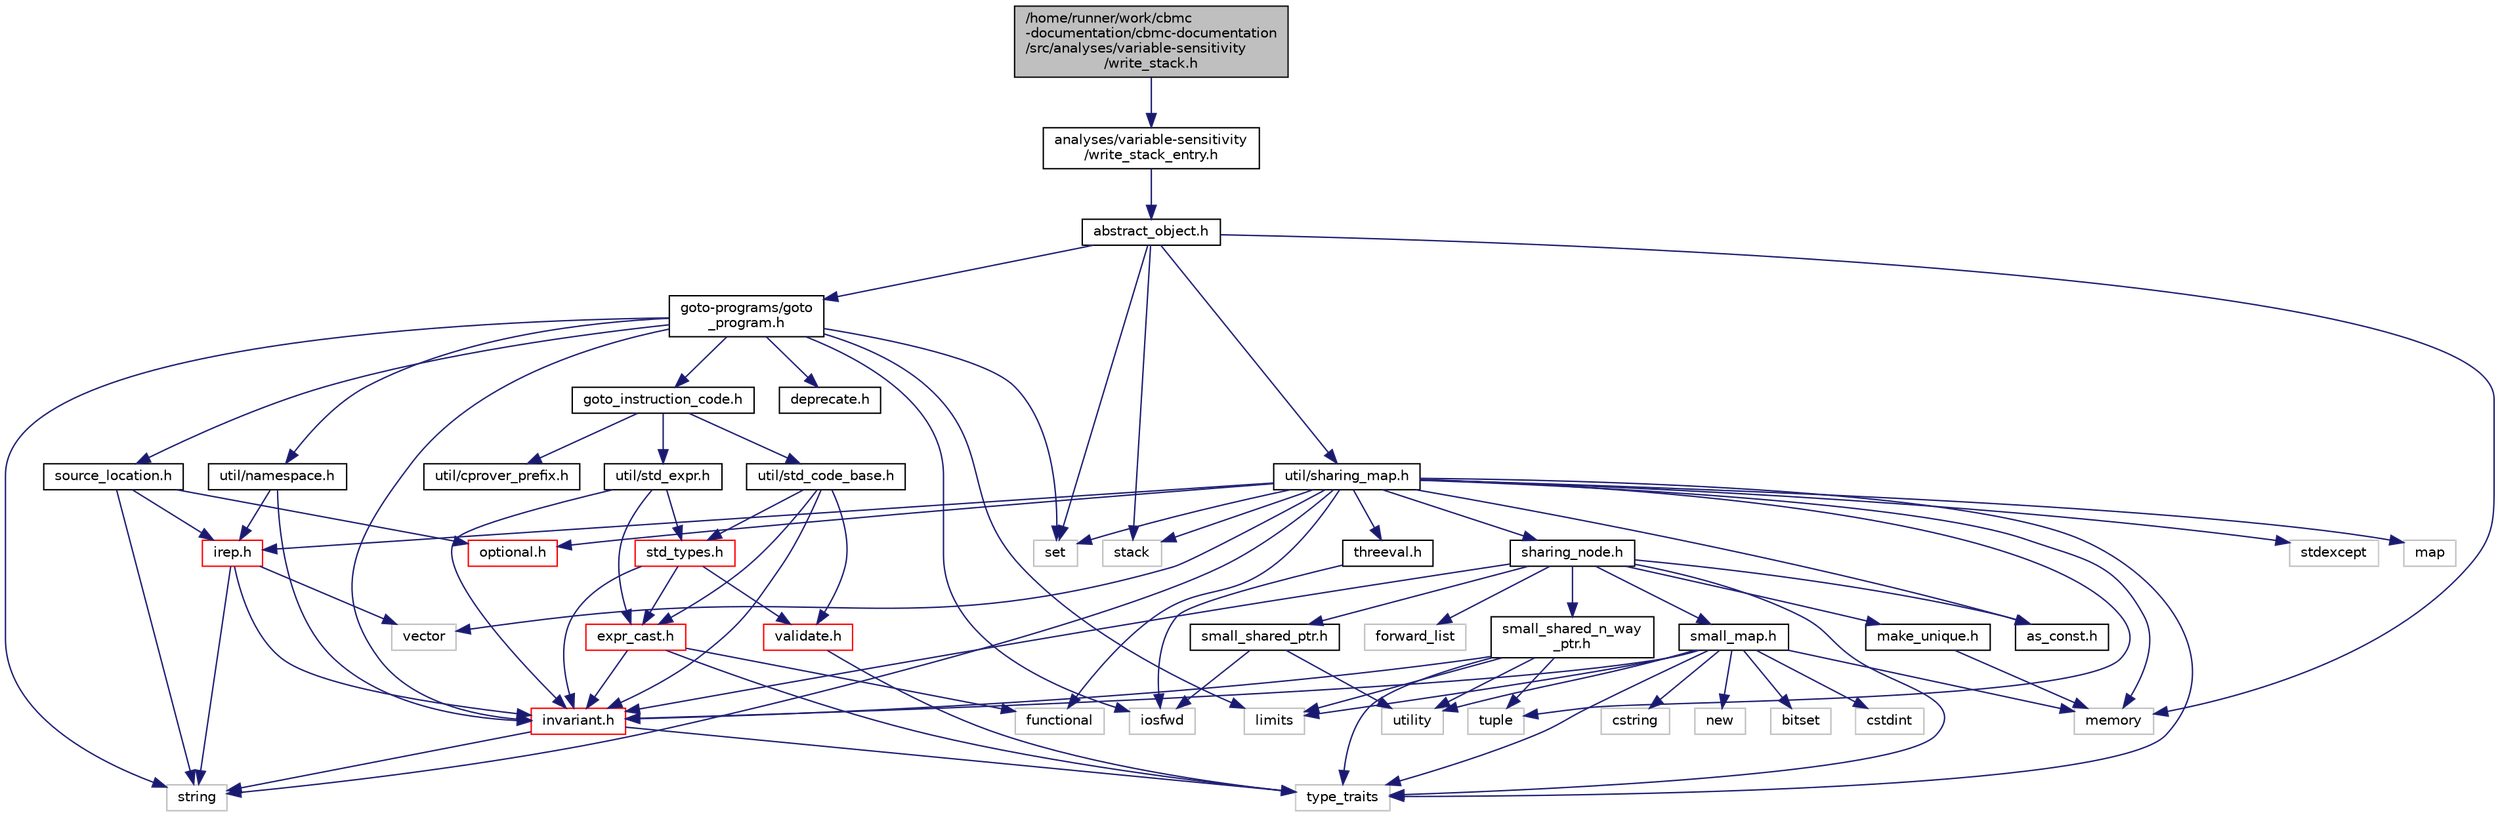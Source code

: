 digraph "/home/runner/work/cbmc-documentation/cbmc-documentation/src/analyses/variable-sensitivity/write_stack.h"
{
 // LATEX_PDF_SIZE
  bgcolor="transparent";
  edge [fontname="Helvetica",fontsize="10",labelfontname="Helvetica",labelfontsize="10"];
  node [fontname="Helvetica",fontsize="10",shape=record];
  Node1 [label="/home/runner/work/cbmc\l-documentation/cbmc-documentation\l/src/analyses/variable-sensitivity\l/write_stack.h",height=0.2,width=0.4,color="black", fillcolor="grey75", style="filled", fontcolor="black",tooltip=" "];
  Node1 -> Node2 [color="midnightblue",fontsize="10",style="solid",fontname="Helvetica"];
  Node2 [label="analyses/variable-sensitivity\l/write_stack_entry.h",height=0.2,width=0.4,color="black",URL="$write__stack__entry_8h.html",tooltip=" "];
  Node2 -> Node3 [color="midnightblue",fontsize="10",style="solid",fontname="Helvetica"];
  Node3 [label="abstract_object.h",height=0.2,width=0.4,color="black",URL="$abstract__object_8h.html",tooltip=" "];
  Node3 -> Node4 [color="midnightblue",fontsize="10",style="solid",fontname="Helvetica"];
  Node4 [label="memory",height=0.2,width=0.4,color="grey75",tooltip=" "];
  Node3 -> Node5 [color="midnightblue",fontsize="10",style="solid",fontname="Helvetica"];
  Node5 [label="set",height=0.2,width=0.4,color="grey75",tooltip=" "];
  Node3 -> Node6 [color="midnightblue",fontsize="10",style="solid",fontname="Helvetica"];
  Node6 [label="stack",height=0.2,width=0.4,color="grey75",tooltip=" "];
  Node3 -> Node7 [color="midnightblue",fontsize="10",style="solid",fontname="Helvetica"];
  Node7 [label="goto-programs/goto\l_program.h",height=0.2,width=0.4,color="black",URL="$goto__program_8h.html",tooltip=" "];
  Node7 -> Node8 [color="midnightblue",fontsize="10",style="solid",fontname="Helvetica"];
  Node8 [label="goto_instruction_code.h",height=0.2,width=0.4,color="black",URL="$goto__instruction__code_8h.html",tooltip=" "];
  Node8 -> Node9 [color="midnightblue",fontsize="10",style="solid",fontname="Helvetica"];
  Node9 [label="util/cprover_prefix.h",height=0.2,width=0.4,color="black",URL="$cprover__prefix_8h.html",tooltip=" "];
  Node8 -> Node10 [color="midnightblue",fontsize="10",style="solid",fontname="Helvetica"];
  Node10 [label="util/std_code_base.h",height=0.2,width=0.4,color="black",URL="$std__code__base_8h.html",tooltip=" "];
  Node10 -> Node11 [color="midnightblue",fontsize="10",style="solid",fontname="Helvetica"];
  Node11 [label="expr_cast.h",height=0.2,width=0.4,color="red",URL="$expr__cast_8h.html",tooltip="Templated functions to cast to specific exprt-derived classes."];
  Node11 -> Node13 [color="midnightblue",fontsize="10",style="solid",fontname="Helvetica"];
  Node13 [label="type_traits",height=0.2,width=0.4,color="grey75",tooltip=" "];
  Node11 -> Node14 [color="midnightblue",fontsize="10",style="solid",fontname="Helvetica"];
  Node14 [label="functional",height=0.2,width=0.4,color="grey75",tooltip=" "];
  Node11 -> Node15 [color="midnightblue",fontsize="10",style="solid",fontname="Helvetica"];
  Node15 [label="invariant.h",height=0.2,width=0.4,color="red",URL="$src_2util_2invariant_8h.html",tooltip=" "];
  Node15 -> Node18 [color="midnightblue",fontsize="10",style="solid",fontname="Helvetica"];
  Node18 [label="string",height=0.2,width=0.4,color="grey75",tooltip=" "];
  Node15 -> Node13 [color="midnightblue",fontsize="10",style="solid",fontname="Helvetica"];
  Node10 -> Node15 [color="midnightblue",fontsize="10",style="solid",fontname="Helvetica"];
  Node10 -> Node48 [color="midnightblue",fontsize="10",style="solid",fontname="Helvetica"];
  Node48 [label="std_types.h",height=0.2,width=0.4,color="red",URL="$std__types_8h.html",tooltip=" "];
  Node48 -> Node11 [color="midnightblue",fontsize="10",style="solid",fontname="Helvetica"];
  Node48 -> Node15 [color="midnightblue",fontsize="10",style="solid",fontname="Helvetica"];
  Node48 -> Node43 [color="midnightblue",fontsize="10",style="solid",fontname="Helvetica"];
  Node43 [label="validate.h",height=0.2,width=0.4,color="red",URL="$validate_8h.html",tooltip=" "];
  Node43 -> Node13 [color="midnightblue",fontsize="10",style="solid",fontname="Helvetica"];
  Node10 -> Node43 [color="midnightblue",fontsize="10",style="solid",fontname="Helvetica"];
  Node8 -> Node51 [color="midnightblue",fontsize="10",style="solid",fontname="Helvetica"];
  Node51 [label="util/std_expr.h",height=0.2,width=0.4,color="black",URL="$std__expr_8h.html",tooltip=" "];
  Node51 -> Node11 [color="midnightblue",fontsize="10",style="solid",fontname="Helvetica"];
  Node51 -> Node15 [color="midnightblue",fontsize="10",style="solid",fontname="Helvetica"];
  Node51 -> Node48 [color="midnightblue",fontsize="10",style="solid",fontname="Helvetica"];
  Node7 -> Node28 [color="midnightblue",fontsize="10",style="solid",fontname="Helvetica"];
  Node28 [label="iosfwd",height=0.2,width=0.4,color="grey75",tooltip=" "];
  Node7 -> Node5 [color="midnightblue",fontsize="10",style="solid",fontname="Helvetica"];
  Node7 -> Node52 [color="midnightblue",fontsize="10",style="solid",fontname="Helvetica"];
  Node52 [label="limits",height=0.2,width=0.4,color="grey75",tooltip=" "];
  Node7 -> Node18 [color="midnightblue",fontsize="10",style="solid",fontname="Helvetica"];
  Node7 -> Node21 [color="midnightblue",fontsize="10",style="solid",fontname="Helvetica"];
  Node21 [label="deprecate.h",height=0.2,width=0.4,color="black",URL="$deprecate_8h.html",tooltip=" "];
  Node7 -> Node15 [color="midnightblue",fontsize="10",style="solid",fontname="Helvetica"];
  Node7 -> Node53 [color="midnightblue",fontsize="10",style="solid",fontname="Helvetica"];
  Node53 [label="util/namespace.h",height=0.2,width=0.4,color="black",URL="$namespace_8h.html",tooltip=" "];
  Node53 -> Node15 [color="midnightblue",fontsize="10",style="solid",fontname="Helvetica"];
  Node53 -> Node24 [color="midnightblue",fontsize="10",style="solid",fontname="Helvetica"];
  Node24 [label="irep.h",height=0.2,width=0.4,color="red",URL="$irep_8h.html",tooltip=" "];
  Node24 -> Node18 [color="midnightblue",fontsize="10",style="solid",fontname="Helvetica"];
  Node24 -> Node25 [color="midnightblue",fontsize="10",style="solid",fontname="Helvetica"];
  Node25 [label="vector",height=0.2,width=0.4,color="grey75",tooltip=" "];
  Node24 -> Node15 [color="midnightblue",fontsize="10",style="solid",fontname="Helvetica"];
  Node7 -> Node23 [color="midnightblue",fontsize="10",style="solid",fontname="Helvetica"];
  Node23 [label="source_location.h",height=0.2,width=0.4,color="black",URL="$source__location_8h.html",tooltip=" "];
  Node23 -> Node24 [color="midnightblue",fontsize="10",style="solid",fontname="Helvetica"];
  Node23 -> Node41 [color="midnightblue",fontsize="10",style="solid",fontname="Helvetica"];
  Node41 [label="optional.h",height=0.2,width=0.4,color="red",URL="$optional_8h.html",tooltip=" "];
  Node23 -> Node18 [color="midnightblue",fontsize="10",style="solid",fontname="Helvetica"];
  Node3 -> Node54 [color="midnightblue",fontsize="10",style="solid",fontname="Helvetica"];
  Node54 [label="util/sharing_map.h",height=0.2,width=0.4,color="black",URL="$sharing__map_8h.html",tooltip=" "];
  Node54 -> Node14 [color="midnightblue",fontsize="10",style="solid",fontname="Helvetica"];
  Node54 -> Node55 [color="midnightblue",fontsize="10",style="solid",fontname="Helvetica"];
  Node55 [label="map",height=0.2,width=0.4,color="grey75",tooltip=" "];
  Node54 -> Node4 [color="midnightblue",fontsize="10",style="solid",fontname="Helvetica"];
  Node54 -> Node5 [color="midnightblue",fontsize="10",style="solid",fontname="Helvetica"];
  Node54 -> Node6 [color="midnightblue",fontsize="10",style="solid",fontname="Helvetica"];
  Node54 -> Node56 [color="midnightblue",fontsize="10",style="solid",fontname="Helvetica"];
  Node56 [label="stdexcept",height=0.2,width=0.4,color="grey75",tooltip=" "];
  Node54 -> Node18 [color="midnightblue",fontsize="10",style="solid",fontname="Helvetica"];
  Node54 -> Node57 [color="midnightblue",fontsize="10",style="solid",fontname="Helvetica"];
  Node57 [label="tuple",height=0.2,width=0.4,color="grey75",tooltip=" "];
  Node54 -> Node13 [color="midnightblue",fontsize="10",style="solid",fontname="Helvetica"];
  Node54 -> Node25 [color="midnightblue",fontsize="10",style="solid",fontname="Helvetica"];
  Node54 -> Node20 [color="midnightblue",fontsize="10",style="solid",fontname="Helvetica"];
  Node20 [label="as_const.h",height=0.2,width=0.4,color="black",URL="$as__const_8h.html",tooltip=" "];
  Node54 -> Node24 [color="midnightblue",fontsize="10",style="solid",fontname="Helvetica"];
  Node54 -> Node41 [color="midnightblue",fontsize="10",style="solid",fontname="Helvetica"];
  Node54 -> Node58 [color="midnightblue",fontsize="10",style="solid",fontname="Helvetica"];
  Node58 [label="sharing_node.h",height=0.2,width=0.4,color="black",URL="$sharing__node_8h.html",tooltip=" "];
  Node58 -> Node39 [color="midnightblue",fontsize="10",style="solid",fontname="Helvetica"];
  Node39 [label="forward_list",height=0.2,width=0.4,color="grey75",tooltip=" "];
  Node58 -> Node13 [color="midnightblue",fontsize="10",style="solid",fontname="Helvetica"];
  Node58 -> Node59 [color="midnightblue",fontsize="10",style="solid",fontname="Helvetica"];
  Node59 [label="small_map.h",height=0.2,width=0.4,color="black",URL="$small__map_8h.html",tooltip=" "];
  Node59 -> Node60 [color="midnightblue",fontsize="10",style="solid",fontname="Helvetica"];
  Node60 [label="bitset",height=0.2,width=0.4,color="grey75",tooltip=" "];
  Node59 -> Node61 [color="midnightblue",fontsize="10",style="solid",fontname="Helvetica"];
  Node61 [label="cstdint",height=0.2,width=0.4,color="grey75",tooltip=" "];
  Node59 -> Node62 [color="midnightblue",fontsize="10",style="solid",fontname="Helvetica"];
  Node62 [label="cstring",height=0.2,width=0.4,color="grey75",tooltip=" "];
  Node59 -> Node52 [color="midnightblue",fontsize="10",style="solid",fontname="Helvetica"];
  Node59 -> Node4 [color="midnightblue",fontsize="10",style="solid",fontname="Helvetica"];
  Node59 -> Node63 [color="midnightblue",fontsize="10",style="solid",fontname="Helvetica"];
  Node63 [label="new",height=0.2,width=0.4,color="grey75",tooltip=" "];
  Node59 -> Node13 [color="midnightblue",fontsize="10",style="solid",fontname="Helvetica"];
  Node59 -> Node64 [color="midnightblue",fontsize="10",style="solid",fontname="Helvetica"];
  Node64 [label="utility",height=0.2,width=0.4,color="grey75",tooltip=" "];
  Node59 -> Node15 [color="midnightblue",fontsize="10",style="solid",fontname="Helvetica"];
  Node58 -> Node20 [color="midnightblue",fontsize="10",style="solid",fontname="Helvetica"];
  Node58 -> Node15 [color="midnightblue",fontsize="10",style="solid",fontname="Helvetica"];
  Node58 -> Node65 [color="midnightblue",fontsize="10",style="solid",fontname="Helvetica"];
  Node65 [label="make_unique.h",height=0.2,width=0.4,color="black",URL="$make__unique_8h.html",tooltip=" "];
  Node65 -> Node4 [color="midnightblue",fontsize="10",style="solid",fontname="Helvetica"];
  Node58 -> Node66 [color="midnightblue",fontsize="10",style="solid",fontname="Helvetica"];
  Node66 [label="small_shared_n_way\l_ptr.h",height=0.2,width=0.4,color="black",URL="$small__shared__n__way__ptr_8h.html",tooltip=" "];
  Node66 -> Node52 [color="midnightblue",fontsize="10",style="solid",fontname="Helvetica"];
  Node66 -> Node57 [color="midnightblue",fontsize="10",style="solid",fontname="Helvetica"];
  Node66 -> Node13 [color="midnightblue",fontsize="10",style="solid",fontname="Helvetica"];
  Node66 -> Node64 [color="midnightblue",fontsize="10",style="solid",fontname="Helvetica"];
  Node66 -> Node15 [color="midnightblue",fontsize="10",style="solid",fontname="Helvetica"];
  Node58 -> Node67 [color="midnightblue",fontsize="10",style="solid",fontname="Helvetica"];
  Node67 [label="small_shared_ptr.h",height=0.2,width=0.4,color="black",URL="$small__shared__ptr_8h.html",tooltip=" "];
  Node67 -> Node28 [color="midnightblue",fontsize="10",style="solid",fontname="Helvetica"];
  Node67 -> Node64 [color="midnightblue",fontsize="10",style="solid",fontname="Helvetica"];
  Node54 -> Node68 [color="midnightblue",fontsize="10",style="solid",fontname="Helvetica"];
  Node68 [label="threeval.h",height=0.2,width=0.4,color="black",URL="$threeval_8h.html",tooltip=" "];
  Node68 -> Node28 [color="midnightblue",fontsize="10",style="solid",fontname="Helvetica"];
}
